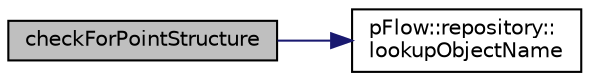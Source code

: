 digraph "checkForPointStructure"
{
 // LATEX_PDF_SIZE
  edge [fontname="Helvetica",fontsize="10",labelfontname="Helvetica",labelfontsize="10"];
  node [fontname="Helvetica",fontsize="10",shape=record];
  rankdir="LR";
  Node1 [label="checkForPointStructure",height=0.2,width=0.4,color="black", fillcolor="grey75", style="filled", fontcolor="black",tooltip=" "];
  Node1 -> Node2 [color="midnightblue",fontsize="10",style="solid",fontname="Helvetica"];
  Node2 [label="pFlow::repository::\llookupObjectName",height=0.2,width=0.4,color="black", fillcolor="white", style="filled",URL="$classpFlow_1_1repository.html#a0109dccd6858538bb64bc7dbf2a2b404",tooltip=" "];
}
